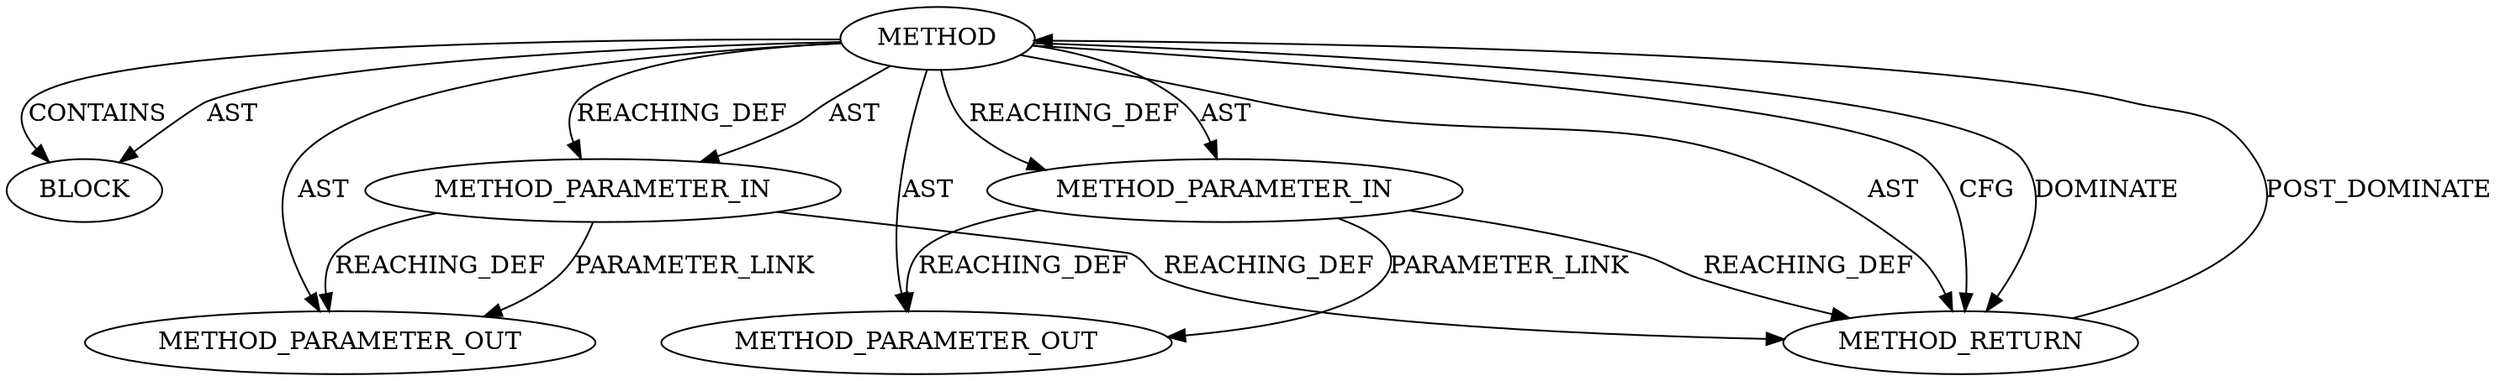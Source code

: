 digraph {
  20681 [label=BLOCK ORDER=1 ARGUMENT_INDEX=1 CODE="<empty>" TYPE_FULL_NAME="ANY"]
  20680 [label=METHOD_PARAMETER_IN ORDER=2 CODE="p2" IS_VARIADIC=false TYPE_FULL_NAME="ANY" EVALUATION_STRATEGY="BY_VALUE" INDEX=2 NAME="p2"]
  20679 [label=METHOD_PARAMETER_IN ORDER=1 CODE="p1" IS_VARIADIC=false TYPE_FULL_NAME="ANY" EVALUATION_STRATEGY="BY_VALUE" INDEX=1 NAME="p1"]
  20678 [label=METHOD AST_PARENT_TYPE="NAMESPACE_BLOCK" AST_PARENT_FULL_NAME="<global>" ORDER=0 CODE="<empty>" FULL_NAME="crypto_wait_req" IS_EXTERNAL=true FILENAME="<empty>" SIGNATURE="" NAME="crypto_wait_req"]
  20682 [label=METHOD_RETURN ORDER=2 CODE="RET" TYPE_FULL_NAME="ANY" EVALUATION_STRATEGY="BY_VALUE"]
  22274 [label=METHOD_PARAMETER_OUT ORDER=1 CODE="p1" IS_VARIADIC=false TYPE_FULL_NAME="ANY" EVALUATION_STRATEGY="BY_VALUE" INDEX=1 NAME="p1"]
  22275 [label=METHOD_PARAMETER_OUT ORDER=2 CODE="p2" IS_VARIADIC=false TYPE_FULL_NAME="ANY" EVALUATION_STRATEGY="BY_VALUE" INDEX=2 NAME="p2"]
  20678 -> 22275 [label=AST ]
  20682 -> 20678 [label=POST_DOMINATE ]
  20678 -> 20682 [label=AST ]
  20678 -> 20679 [label=REACHING_DEF VARIABLE=""]
  20680 -> 22275 [label=PARAMETER_LINK ]
  20678 -> 20679 [label=AST ]
  20678 -> 20681 [label=CONTAINS ]
  20679 -> 22274 [label=PARAMETER_LINK ]
  20678 -> 20682 [label=CFG ]
  20680 -> 20682 [label=REACHING_DEF VARIABLE="p2"]
  20678 -> 20682 [label=DOMINATE ]
  20678 -> 20680 [label=REACHING_DEF VARIABLE=""]
  20680 -> 22275 [label=REACHING_DEF VARIABLE="p2"]
  20679 -> 22274 [label=REACHING_DEF VARIABLE="p1"]
  20678 -> 20680 [label=AST ]
  20678 -> 20681 [label=AST ]
  20678 -> 22274 [label=AST ]
  20679 -> 20682 [label=REACHING_DEF VARIABLE="p1"]
}
